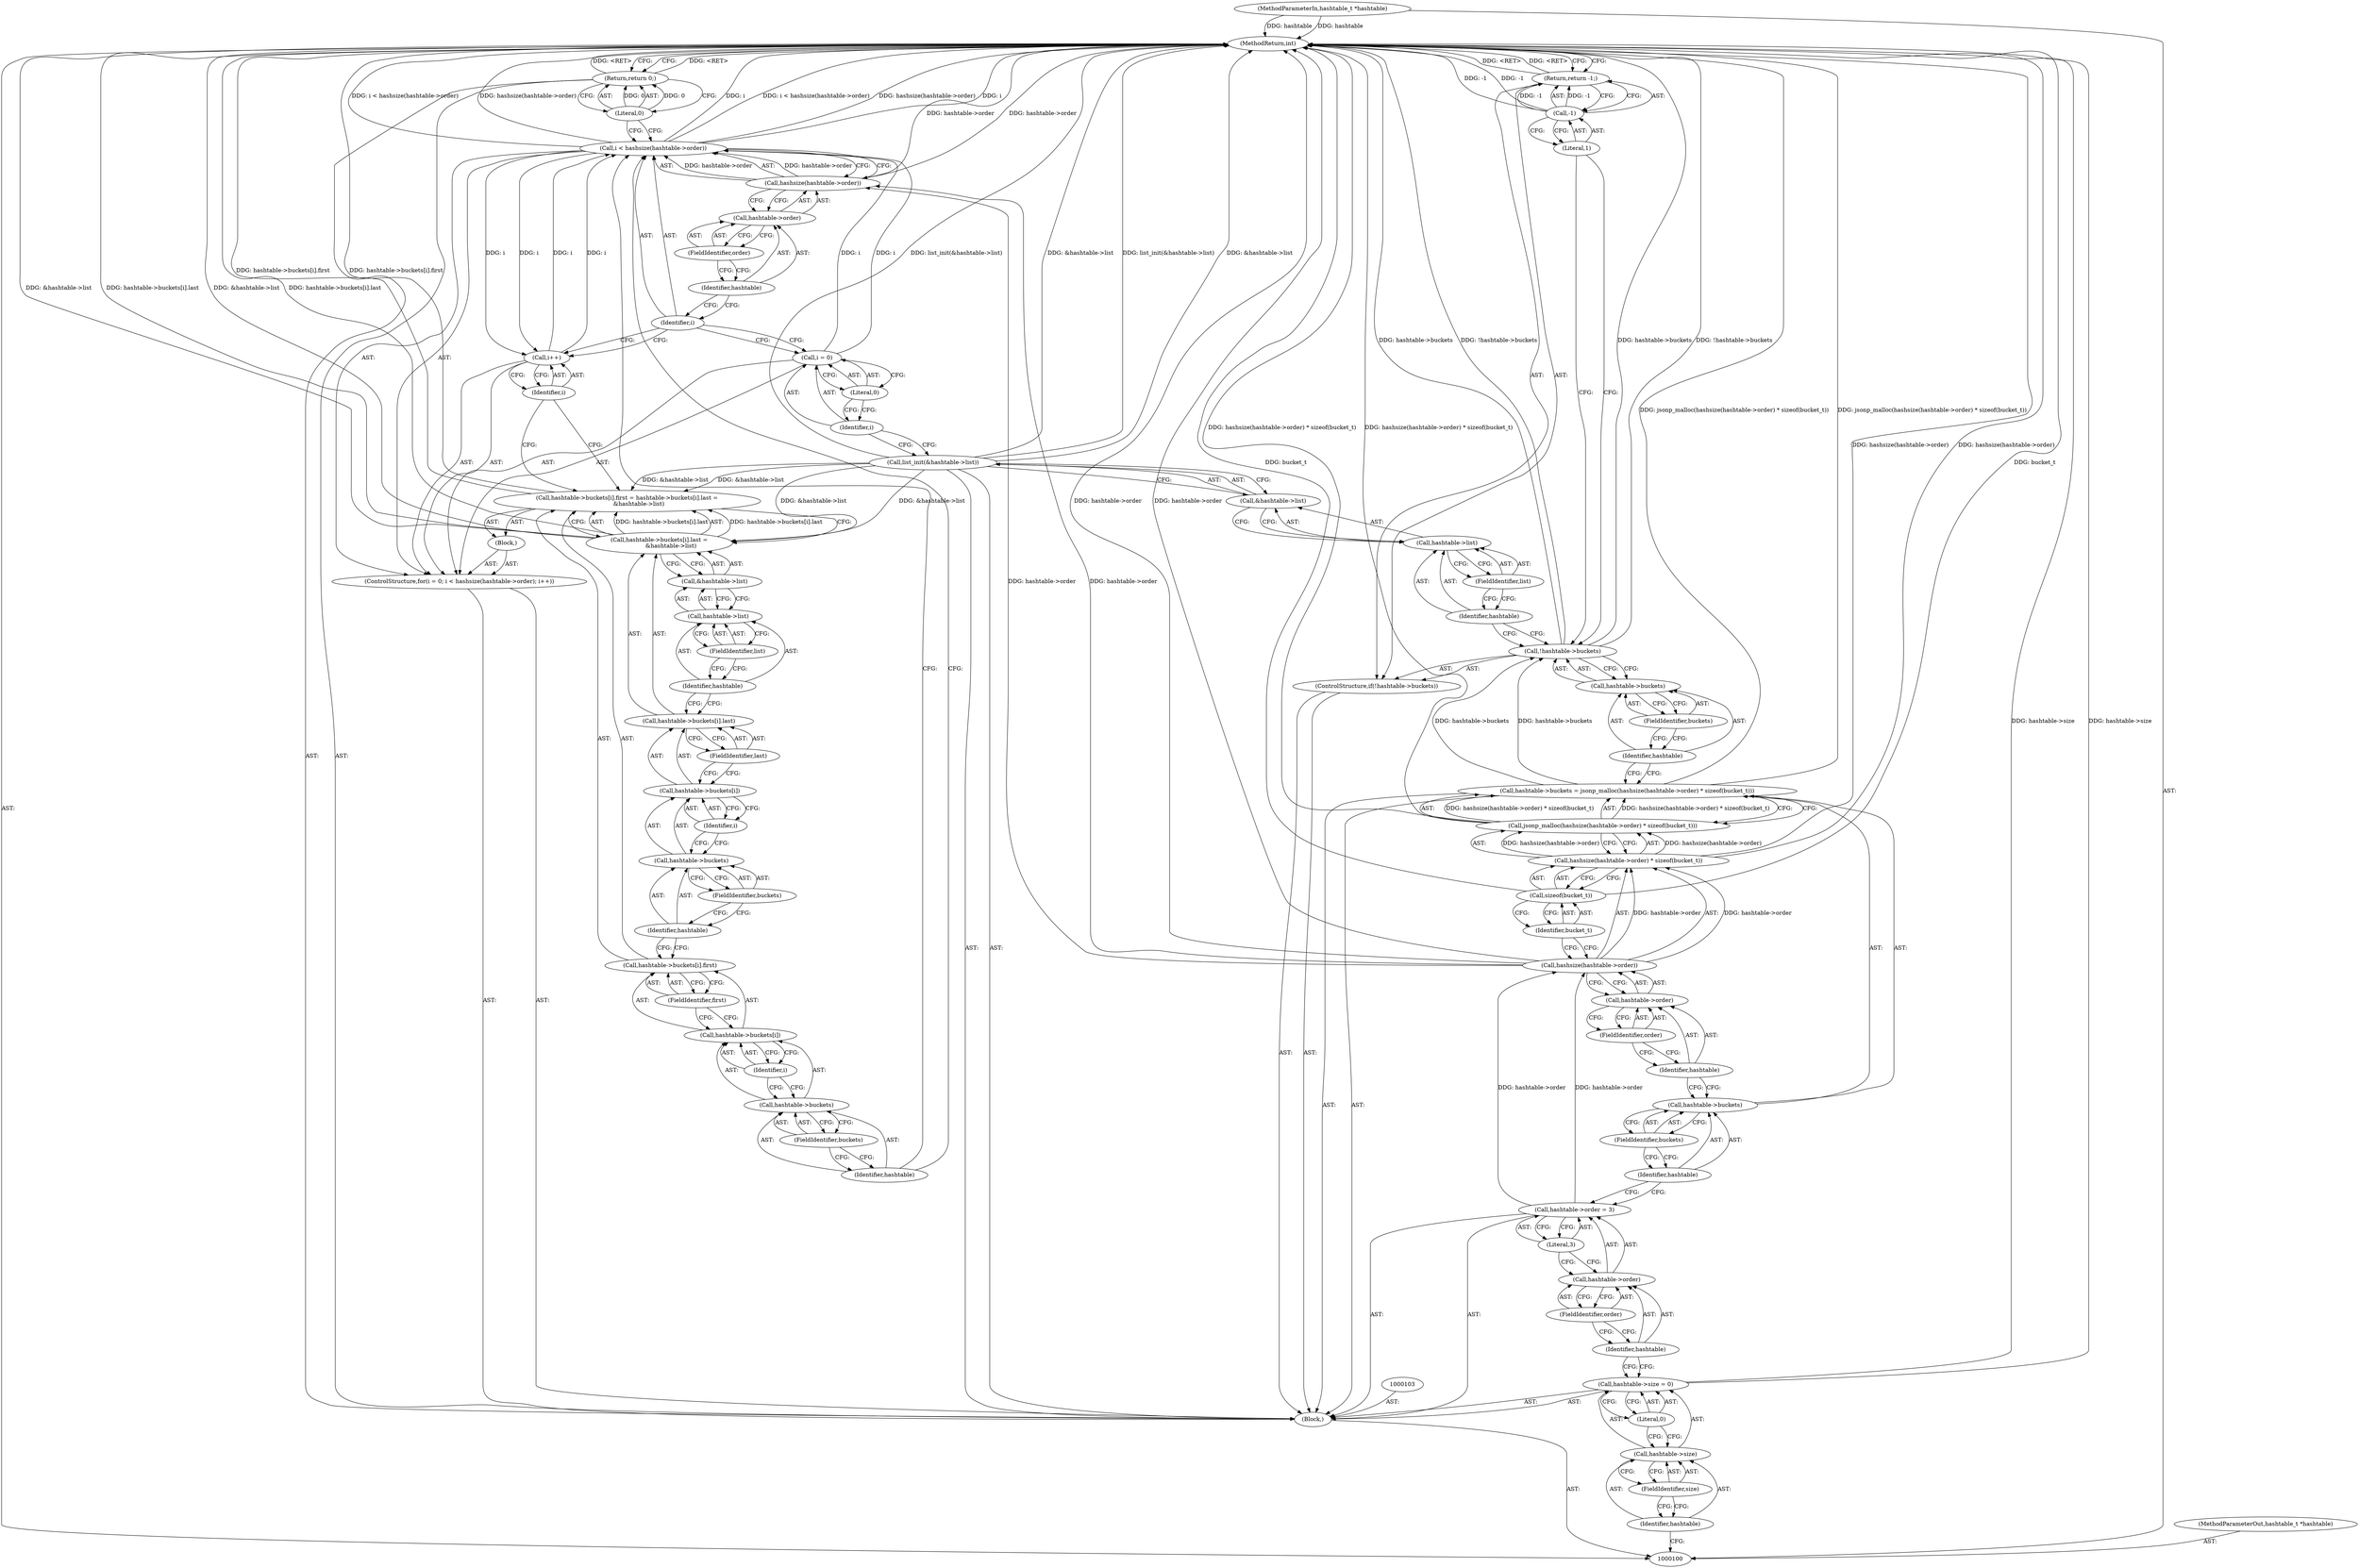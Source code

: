 digraph "0_jansson_8f80c2d83808150724d31793e6ade92749b1faa4_4" {
"1000174" [label="(MethodReturn,int)"];
"1000101" [label="(MethodParameterIn,hashtable_t *hashtable)"];
"1000243" [label="(MethodParameterOut,hashtable_t *hashtable)"];
"1000135" [label="(Call,&hashtable->list)"];
"1000136" [label="(Call,hashtable->list)"];
"1000137" [label="(Identifier,hashtable)"];
"1000138" [label="(FieldIdentifier,list)"];
"1000134" [label="(Call,list_init(&hashtable->list))"];
"1000142" [label="(Literal,0)"];
"1000143" [label="(Call,i < hashsize(hashtable->order))"];
"1000144" [label="(Identifier,i)"];
"1000145" [label="(Call,hashsize(hashtable->order))"];
"1000146" [label="(Call,hashtable->order)"];
"1000147" [label="(Identifier,hashtable)"];
"1000148" [label="(FieldIdentifier,order)"];
"1000139" [label="(ControlStructure,for(i = 0; i < hashsize(hashtable->order); i++))"];
"1000149" [label="(Call,i++)"];
"1000150" [label="(Identifier,i)"];
"1000140" [label="(Call,i = 0)"];
"1000141" [label="(Identifier,i)"];
"1000151" [label="(Block,)"];
"1000157" [label="(FieldIdentifier,buckets)"];
"1000158" [label="(Identifier,i)"];
"1000159" [label="(FieldIdentifier,first)"];
"1000160" [label="(Call,hashtable->buckets[i].last =\n             &hashtable->list)"];
"1000161" [label="(Call,hashtable->buckets[i].last)"];
"1000162" [label="(Call,hashtable->buckets[i])"];
"1000163" [label="(Call,hashtable->buckets)"];
"1000164" [label="(Identifier,hashtable)"];
"1000165" [label="(FieldIdentifier,buckets)"];
"1000166" [label="(Identifier,i)"];
"1000167" [label="(FieldIdentifier,last)"];
"1000152" [label="(Call,hashtable->buckets[i].first = hashtable->buckets[i].last =\n             &hashtable->list)"];
"1000153" [label="(Call,hashtable->buckets[i].first)"];
"1000154" [label="(Call,hashtable->buckets[i])"];
"1000155" [label="(Call,hashtable->buckets)"];
"1000156" [label="(Identifier,hashtable)"];
"1000168" [label="(Call,&hashtable->list)"];
"1000169" [label="(Call,hashtable->list)"];
"1000170" [label="(Identifier,hashtable)"];
"1000171" [label="(FieldIdentifier,list)"];
"1000173" [label="(Literal,0)"];
"1000172" [label="(Return,return 0;)"];
"1000102" [label="(Block,)"];
"1000107" [label="(FieldIdentifier,size)"];
"1000108" [label="(Literal,0)"];
"1000104" [label="(Call,hashtable->size = 0)"];
"1000105" [label="(Call,hashtable->size)"];
"1000106" [label="(Identifier,hashtable)"];
"1000112" [label="(FieldIdentifier,order)"];
"1000113" [label="(Literal,3)"];
"1000109" [label="(Call,hashtable->order = 3)"];
"1000110" [label="(Call,hashtable->order)"];
"1000111" [label="(Identifier,hashtable)"];
"1000117" [label="(FieldIdentifier,buckets)"];
"1000118" [label="(Call,jsonp_malloc(hashsize(hashtable->order) * sizeof(bucket_t)))"];
"1000119" [label="(Call,hashsize(hashtable->order) * sizeof(bucket_t))"];
"1000120" [label="(Call,hashsize(hashtable->order))"];
"1000114" [label="(Call,hashtable->buckets = jsonp_malloc(hashsize(hashtable->order) * sizeof(bucket_t)))"];
"1000115" [label="(Call,hashtable->buckets)"];
"1000116" [label="(Identifier,hashtable)"];
"1000121" [label="(Call,hashtable->order)"];
"1000122" [label="(Identifier,hashtable)"];
"1000123" [label="(FieldIdentifier,order)"];
"1000124" [label="(Call,sizeof(bucket_t))"];
"1000125" [label="(Identifier,bucket_t)"];
"1000130" [label="(FieldIdentifier,buckets)"];
"1000126" [label="(ControlStructure,if(!hashtable->buckets))"];
"1000127" [label="(Call,!hashtable->buckets)"];
"1000128" [label="(Call,hashtable->buckets)"];
"1000129" [label="(Identifier,hashtable)"];
"1000132" [label="(Call,-1)"];
"1000133" [label="(Literal,1)"];
"1000131" [label="(Return,return -1;)"];
"1000174" -> "1000100"  [label="AST: "];
"1000174" -> "1000131"  [label="CFG: "];
"1000174" -> "1000172"  [label="CFG: "];
"1000131" -> "1000174"  [label="DDG: <RET>"];
"1000172" -> "1000174"  [label="DDG: <RET>"];
"1000160" -> "1000174"  [label="DDG: &hashtable->list"];
"1000160" -> "1000174"  [label="DDG: hashtable->buckets[i].last"];
"1000124" -> "1000174"  [label="DDG: bucket_t"];
"1000104" -> "1000174"  [label="DDG: hashtable->size"];
"1000132" -> "1000174"  [label="DDG: -1"];
"1000120" -> "1000174"  [label="DDG: hashtable->order"];
"1000114" -> "1000174"  [label="DDG: jsonp_malloc(hashsize(hashtable->order) * sizeof(bucket_t))"];
"1000127" -> "1000174"  [label="DDG: hashtable->buckets"];
"1000127" -> "1000174"  [label="DDG: !hashtable->buckets"];
"1000118" -> "1000174"  [label="DDG: hashsize(hashtable->order) * sizeof(bucket_t)"];
"1000145" -> "1000174"  [label="DDG: hashtable->order"];
"1000143" -> "1000174"  [label="DDG: i"];
"1000143" -> "1000174"  [label="DDG: i < hashsize(hashtable->order)"];
"1000143" -> "1000174"  [label="DDG: hashsize(hashtable->order)"];
"1000134" -> "1000174"  [label="DDG: list_init(&hashtable->list)"];
"1000134" -> "1000174"  [label="DDG: &hashtable->list"];
"1000152" -> "1000174"  [label="DDG: hashtable->buckets[i].first"];
"1000101" -> "1000174"  [label="DDG: hashtable"];
"1000119" -> "1000174"  [label="DDG: hashsize(hashtable->order)"];
"1000101" -> "1000100"  [label="AST: "];
"1000101" -> "1000174"  [label="DDG: hashtable"];
"1000243" -> "1000100"  [label="AST: "];
"1000135" -> "1000134"  [label="AST: "];
"1000135" -> "1000136"  [label="CFG: "];
"1000136" -> "1000135"  [label="AST: "];
"1000134" -> "1000135"  [label="CFG: "];
"1000136" -> "1000135"  [label="AST: "];
"1000136" -> "1000138"  [label="CFG: "];
"1000137" -> "1000136"  [label="AST: "];
"1000138" -> "1000136"  [label="AST: "];
"1000135" -> "1000136"  [label="CFG: "];
"1000137" -> "1000136"  [label="AST: "];
"1000137" -> "1000127"  [label="CFG: "];
"1000138" -> "1000137"  [label="CFG: "];
"1000138" -> "1000136"  [label="AST: "];
"1000138" -> "1000137"  [label="CFG: "];
"1000136" -> "1000138"  [label="CFG: "];
"1000134" -> "1000102"  [label="AST: "];
"1000134" -> "1000135"  [label="CFG: "];
"1000135" -> "1000134"  [label="AST: "];
"1000141" -> "1000134"  [label="CFG: "];
"1000134" -> "1000174"  [label="DDG: list_init(&hashtable->list)"];
"1000134" -> "1000174"  [label="DDG: &hashtable->list"];
"1000134" -> "1000152"  [label="DDG: &hashtable->list"];
"1000134" -> "1000160"  [label="DDG: &hashtable->list"];
"1000142" -> "1000140"  [label="AST: "];
"1000142" -> "1000141"  [label="CFG: "];
"1000140" -> "1000142"  [label="CFG: "];
"1000143" -> "1000139"  [label="AST: "];
"1000143" -> "1000145"  [label="CFG: "];
"1000144" -> "1000143"  [label="AST: "];
"1000145" -> "1000143"  [label="AST: "];
"1000156" -> "1000143"  [label="CFG: "];
"1000173" -> "1000143"  [label="CFG: "];
"1000143" -> "1000174"  [label="DDG: i"];
"1000143" -> "1000174"  [label="DDG: i < hashsize(hashtable->order)"];
"1000143" -> "1000174"  [label="DDG: hashsize(hashtable->order)"];
"1000140" -> "1000143"  [label="DDG: i"];
"1000149" -> "1000143"  [label="DDG: i"];
"1000145" -> "1000143"  [label="DDG: hashtable->order"];
"1000143" -> "1000149"  [label="DDG: i"];
"1000144" -> "1000143"  [label="AST: "];
"1000144" -> "1000140"  [label="CFG: "];
"1000144" -> "1000149"  [label="CFG: "];
"1000147" -> "1000144"  [label="CFG: "];
"1000145" -> "1000143"  [label="AST: "];
"1000145" -> "1000146"  [label="CFG: "];
"1000146" -> "1000145"  [label="AST: "];
"1000143" -> "1000145"  [label="CFG: "];
"1000145" -> "1000174"  [label="DDG: hashtable->order"];
"1000145" -> "1000143"  [label="DDG: hashtable->order"];
"1000120" -> "1000145"  [label="DDG: hashtable->order"];
"1000146" -> "1000145"  [label="AST: "];
"1000146" -> "1000148"  [label="CFG: "];
"1000147" -> "1000146"  [label="AST: "];
"1000148" -> "1000146"  [label="AST: "];
"1000145" -> "1000146"  [label="CFG: "];
"1000147" -> "1000146"  [label="AST: "];
"1000147" -> "1000144"  [label="CFG: "];
"1000148" -> "1000147"  [label="CFG: "];
"1000148" -> "1000146"  [label="AST: "];
"1000148" -> "1000147"  [label="CFG: "];
"1000146" -> "1000148"  [label="CFG: "];
"1000139" -> "1000102"  [label="AST: "];
"1000140" -> "1000139"  [label="AST: "];
"1000143" -> "1000139"  [label="AST: "];
"1000149" -> "1000139"  [label="AST: "];
"1000151" -> "1000139"  [label="AST: "];
"1000149" -> "1000139"  [label="AST: "];
"1000149" -> "1000150"  [label="CFG: "];
"1000150" -> "1000149"  [label="AST: "];
"1000144" -> "1000149"  [label="CFG: "];
"1000149" -> "1000143"  [label="DDG: i"];
"1000143" -> "1000149"  [label="DDG: i"];
"1000150" -> "1000149"  [label="AST: "];
"1000150" -> "1000152"  [label="CFG: "];
"1000149" -> "1000150"  [label="CFG: "];
"1000140" -> "1000139"  [label="AST: "];
"1000140" -> "1000142"  [label="CFG: "];
"1000141" -> "1000140"  [label="AST: "];
"1000142" -> "1000140"  [label="AST: "];
"1000144" -> "1000140"  [label="CFG: "];
"1000140" -> "1000143"  [label="DDG: i"];
"1000141" -> "1000140"  [label="AST: "];
"1000141" -> "1000134"  [label="CFG: "];
"1000142" -> "1000141"  [label="CFG: "];
"1000151" -> "1000139"  [label="AST: "];
"1000152" -> "1000151"  [label="AST: "];
"1000157" -> "1000155"  [label="AST: "];
"1000157" -> "1000156"  [label="CFG: "];
"1000155" -> "1000157"  [label="CFG: "];
"1000158" -> "1000154"  [label="AST: "];
"1000158" -> "1000155"  [label="CFG: "];
"1000154" -> "1000158"  [label="CFG: "];
"1000159" -> "1000153"  [label="AST: "];
"1000159" -> "1000154"  [label="CFG: "];
"1000153" -> "1000159"  [label="CFG: "];
"1000160" -> "1000152"  [label="AST: "];
"1000160" -> "1000168"  [label="CFG: "];
"1000161" -> "1000160"  [label="AST: "];
"1000168" -> "1000160"  [label="AST: "];
"1000152" -> "1000160"  [label="CFG: "];
"1000160" -> "1000174"  [label="DDG: &hashtable->list"];
"1000160" -> "1000174"  [label="DDG: hashtable->buckets[i].last"];
"1000160" -> "1000152"  [label="DDG: hashtable->buckets[i].last"];
"1000134" -> "1000160"  [label="DDG: &hashtable->list"];
"1000161" -> "1000160"  [label="AST: "];
"1000161" -> "1000167"  [label="CFG: "];
"1000162" -> "1000161"  [label="AST: "];
"1000167" -> "1000161"  [label="AST: "];
"1000170" -> "1000161"  [label="CFG: "];
"1000162" -> "1000161"  [label="AST: "];
"1000162" -> "1000166"  [label="CFG: "];
"1000163" -> "1000162"  [label="AST: "];
"1000166" -> "1000162"  [label="AST: "];
"1000167" -> "1000162"  [label="CFG: "];
"1000163" -> "1000162"  [label="AST: "];
"1000163" -> "1000165"  [label="CFG: "];
"1000164" -> "1000163"  [label="AST: "];
"1000165" -> "1000163"  [label="AST: "];
"1000166" -> "1000163"  [label="CFG: "];
"1000164" -> "1000163"  [label="AST: "];
"1000164" -> "1000153"  [label="CFG: "];
"1000165" -> "1000164"  [label="CFG: "];
"1000165" -> "1000163"  [label="AST: "];
"1000165" -> "1000164"  [label="CFG: "];
"1000163" -> "1000165"  [label="CFG: "];
"1000166" -> "1000162"  [label="AST: "];
"1000166" -> "1000163"  [label="CFG: "];
"1000162" -> "1000166"  [label="CFG: "];
"1000167" -> "1000161"  [label="AST: "];
"1000167" -> "1000162"  [label="CFG: "];
"1000161" -> "1000167"  [label="CFG: "];
"1000152" -> "1000151"  [label="AST: "];
"1000152" -> "1000160"  [label="CFG: "];
"1000153" -> "1000152"  [label="AST: "];
"1000160" -> "1000152"  [label="AST: "];
"1000150" -> "1000152"  [label="CFG: "];
"1000152" -> "1000174"  [label="DDG: hashtable->buckets[i].first"];
"1000160" -> "1000152"  [label="DDG: hashtable->buckets[i].last"];
"1000134" -> "1000152"  [label="DDG: &hashtable->list"];
"1000153" -> "1000152"  [label="AST: "];
"1000153" -> "1000159"  [label="CFG: "];
"1000154" -> "1000153"  [label="AST: "];
"1000159" -> "1000153"  [label="AST: "];
"1000164" -> "1000153"  [label="CFG: "];
"1000154" -> "1000153"  [label="AST: "];
"1000154" -> "1000158"  [label="CFG: "];
"1000155" -> "1000154"  [label="AST: "];
"1000158" -> "1000154"  [label="AST: "];
"1000159" -> "1000154"  [label="CFG: "];
"1000155" -> "1000154"  [label="AST: "];
"1000155" -> "1000157"  [label="CFG: "];
"1000156" -> "1000155"  [label="AST: "];
"1000157" -> "1000155"  [label="AST: "];
"1000158" -> "1000155"  [label="CFG: "];
"1000156" -> "1000155"  [label="AST: "];
"1000156" -> "1000143"  [label="CFG: "];
"1000157" -> "1000156"  [label="CFG: "];
"1000168" -> "1000160"  [label="AST: "];
"1000168" -> "1000169"  [label="CFG: "];
"1000169" -> "1000168"  [label="AST: "];
"1000160" -> "1000168"  [label="CFG: "];
"1000169" -> "1000168"  [label="AST: "];
"1000169" -> "1000171"  [label="CFG: "];
"1000170" -> "1000169"  [label="AST: "];
"1000171" -> "1000169"  [label="AST: "];
"1000168" -> "1000169"  [label="CFG: "];
"1000170" -> "1000169"  [label="AST: "];
"1000170" -> "1000161"  [label="CFG: "];
"1000171" -> "1000170"  [label="CFG: "];
"1000171" -> "1000169"  [label="AST: "];
"1000171" -> "1000170"  [label="CFG: "];
"1000169" -> "1000171"  [label="CFG: "];
"1000173" -> "1000172"  [label="AST: "];
"1000173" -> "1000143"  [label="CFG: "];
"1000172" -> "1000173"  [label="CFG: "];
"1000173" -> "1000172"  [label="DDG: 0"];
"1000172" -> "1000102"  [label="AST: "];
"1000172" -> "1000173"  [label="CFG: "];
"1000173" -> "1000172"  [label="AST: "];
"1000174" -> "1000172"  [label="CFG: "];
"1000172" -> "1000174"  [label="DDG: <RET>"];
"1000173" -> "1000172"  [label="DDG: 0"];
"1000102" -> "1000100"  [label="AST: "];
"1000103" -> "1000102"  [label="AST: "];
"1000104" -> "1000102"  [label="AST: "];
"1000109" -> "1000102"  [label="AST: "];
"1000114" -> "1000102"  [label="AST: "];
"1000126" -> "1000102"  [label="AST: "];
"1000134" -> "1000102"  [label="AST: "];
"1000139" -> "1000102"  [label="AST: "];
"1000172" -> "1000102"  [label="AST: "];
"1000107" -> "1000105"  [label="AST: "];
"1000107" -> "1000106"  [label="CFG: "];
"1000105" -> "1000107"  [label="CFG: "];
"1000108" -> "1000104"  [label="AST: "];
"1000108" -> "1000105"  [label="CFG: "];
"1000104" -> "1000108"  [label="CFG: "];
"1000104" -> "1000102"  [label="AST: "];
"1000104" -> "1000108"  [label="CFG: "];
"1000105" -> "1000104"  [label="AST: "];
"1000108" -> "1000104"  [label="AST: "];
"1000111" -> "1000104"  [label="CFG: "];
"1000104" -> "1000174"  [label="DDG: hashtable->size"];
"1000105" -> "1000104"  [label="AST: "];
"1000105" -> "1000107"  [label="CFG: "];
"1000106" -> "1000105"  [label="AST: "];
"1000107" -> "1000105"  [label="AST: "];
"1000108" -> "1000105"  [label="CFG: "];
"1000106" -> "1000105"  [label="AST: "];
"1000106" -> "1000100"  [label="CFG: "];
"1000107" -> "1000106"  [label="CFG: "];
"1000112" -> "1000110"  [label="AST: "];
"1000112" -> "1000111"  [label="CFG: "];
"1000110" -> "1000112"  [label="CFG: "];
"1000113" -> "1000109"  [label="AST: "];
"1000113" -> "1000110"  [label="CFG: "];
"1000109" -> "1000113"  [label="CFG: "];
"1000109" -> "1000102"  [label="AST: "];
"1000109" -> "1000113"  [label="CFG: "];
"1000110" -> "1000109"  [label="AST: "];
"1000113" -> "1000109"  [label="AST: "];
"1000116" -> "1000109"  [label="CFG: "];
"1000109" -> "1000120"  [label="DDG: hashtable->order"];
"1000110" -> "1000109"  [label="AST: "];
"1000110" -> "1000112"  [label="CFG: "];
"1000111" -> "1000110"  [label="AST: "];
"1000112" -> "1000110"  [label="AST: "];
"1000113" -> "1000110"  [label="CFG: "];
"1000111" -> "1000110"  [label="AST: "];
"1000111" -> "1000104"  [label="CFG: "];
"1000112" -> "1000111"  [label="CFG: "];
"1000117" -> "1000115"  [label="AST: "];
"1000117" -> "1000116"  [label="CFG: "];
"1000115" -> "1000117"  [label="CFG: "];
"1000118" -> "1000114"  [label="AST: "];
"1000118" -> "1000119"  [label="CFG: "];
"1000119" -> "1000118"  [label="AST: "];
"1000114" -> "1000118"  [label="CFG: "];
"1000118" -> "1000174"  [label="DDG: hashsize(hashtable->order) * sizeof(bucket_t)"];
"1000118" -> "1000114"  [label="DDG: hashsize(hashtable->order) * sizeof(bucket_t)"];
"1000119" -> "1000118"  [label="DDG: hashsize(hashtable->order)"];
"1000119" -> "1000118"  [label="AST: "];
"1000119" -> "1000124"  [label="CFG: "];
"1000120" -> "1000119"  [label="AST: "];
"1000124" -> "1000119"  [label="AST: "];
"1000118" -> "1000119"  [label="CFG: "];
"1000119" -> "1000174"  [label="DDG: hashsize(hashtable->order)"];
"1000119" -> "1000118"  [label="DDG: hashsize(hashtable->order)"];
"1000120" -> "1000119"  [label="DDG: hashtable->order"];
"1000120" -> "1000119"  [label="AST: "];
"1000120" -> "1000121"  [label="CFG: "];
"1000121" -> "1000120"  [label="AST: "];
"1000125" -> "1000120"  [label="CFG: "];
"1000120" -> "1000174"  [label="DDG: hashtable->order"];
"1000120" -> "1000119"  [label="DDG: hashtable->order"];
"1000109" -> "1000120"  [label="DDG: hashtable->order"];
"1000120" -> "1000145"  [label="DDG: hashtable->order"];
"1000114" -> "1000102"  [label="AST: "];
"1000114" -> "1000118"  [label="CFG: "];
"1000115" -> "1000114"  [label="AST: "];
"1000118" -> "1000114"  [label="AST: "];
"1000129" -> "1000114"  [label="CFG: "];
"1000114" -> "1000174"  [label="DDG: jsonp_malloc(hashsize(hashtable->order) * sizeof(bucket_t))"];
"1000118" -> "1000114"  [label="DDG: hashsize(hashtable->order) * sizeof(bucket_t)"];
"1000114" -> "1000127"  [label="DDG: hashtable->buckets"];
"1000115" -> "1000114"  [label="AST: "];
"1000115" -> "1000117"  [label="CFG: "];
"1000116" -> "1000115"  [label="AST: "];
"1000117" -> "1000115"  [label="AST: "];
"1000122" -> "1000115"  [label="CFG: "];
"1000116" -> "1000115"  [label="AST: "];
"1000116" -> "1000109"  [label="CFG: "];
"1000117" -> "1000116"  [label="CFG: "];
"1000121" -> "1000120"  [label="AST: "];
"1000121" -> "1000123"  [label="CFG: "];
"1000122" -> "1000121"  [label="AST: "];
"1000123" -> "1000121"  [label="AST: "];
"1000120" -> "1000121"  [label="CFG: "];
"1000122" -> "1000121"  [label="AST: "];
"1000122" -> "1000115"  [label="CFG: "];
"1000123" -> "1000122"  [label="CFG: "];
"1000123" -> "1000121"  [label="AST: "];
"1000123" -> "1000122"  [label="CFG: "];
"1000121" -> "1000123"  [label="CFG: "];
"1000124" -> "1000119"  [label="AST: "];
"1000124" -> "1000125"  [label="CFG: "];
"1000125" -> "1000124"  [label="AST: "];
"1000119" -> "1000124"  [label="CFG: "];
"1000124" -> "1000174"  [label="DDG: bucket_t"];
"1000125" -> "1000124"  [label="AST: "];
"1000125" -> "1000120"  [label="CFG: "];
"1000124" -> "1000125"  [label="CFG: "];
"1000130" -> "1000128"  [label="AST: "];
"1000130" -> "1000129"  [label="CFG: "];
"1000128" -> "1000130"  [label="CFG: "];
"1000126" -> "1000102"  [label="AST: "];
"1000127" -> "1000126"  [label="AST: "];
"1000131" -> "1000126"  [label="AST: "];
"1000127" -> "1000126"  [label="AST: "];
"1000127" -> "1000128"  [label="CFG: "];
"1000128" -> "1000127"  [label="AST: "];
"1000133" -> "1000127"  [label="CFG: "];
"1000137" -> "1000127"  [label="CFG: "];
"1000127" -> "1000174"  [label="DDG: hashtable->buckets"];
"1000127" -> "1000174"  [label="DDG: !hashtable->buckets"];
"1000114" -> "1000127"  [label="DDG: hashtable->buckets"];
"1000128" -> "1000127"  [label="AST: "];
"1000128" -> "1000130"  [label="CFG: "];
"1000129" -> "1000128"  [label="AST: "];
"1000130" -> "1000128"  [label="AST: "];
"1000127" -> "1000128"  [label="CFG: "];
"1000129" -> "1000128"  [label="AST: "];
"1000129" -> "1000114"  [label="CFG: "];
"1000130" -> "1000129"  [label="CFG: "];
"1000132" -> "1000131"  [label="AST: "];
"1000132" -> "1000133"  [label="CFG: "];
"1000133" -> "1000132"  [label="AST: "];
"1000131" -> "1000132"  [label="CFG: "];
"1000132" -> "1000174"  [label="DDG: -1"];
"1000132" -> "1000131"  [label="DDG: -1"];
"1000133" -> "1000132"  [label="AST: "];
"1000133" -> "1000127"  [label="CFG: "];
"1000132" -> "1000133"  [label="CFG: "];
"1000131" -> "1000126"  [label="AST: "];
"1000131" -> "1000132"  [label="CFG: "];
"1000132" -> "1000131"  [label="AST: "];
"1000174" -> "1000131"  [label="CFG: "];
"1000131" -> "1000174"  [label="DDG: <RET>"];
"1000132" -> "1000131"  [label="DDG: -1"];
}
